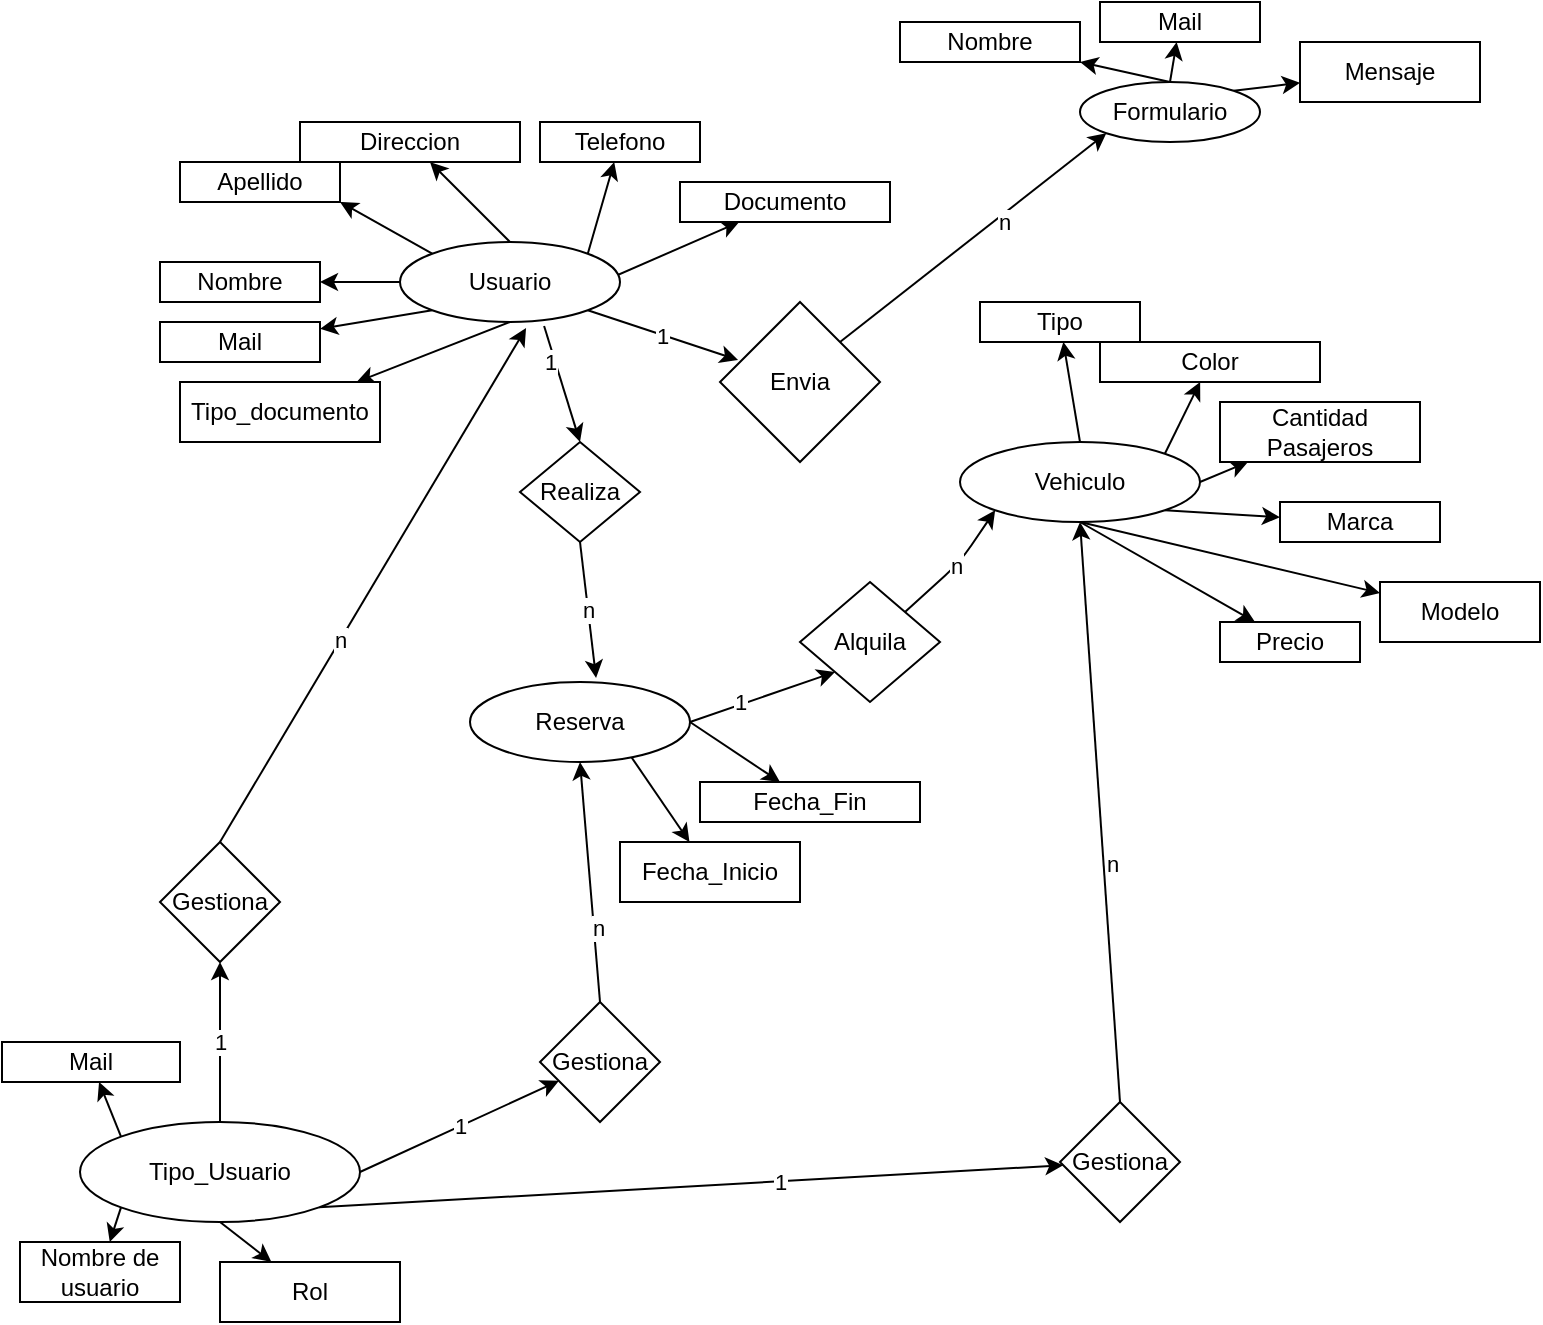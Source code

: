 <mxfile>
    <diagram id="rsptp2mNKG-hTKdjw22L" name="Página-1">
        <mxGraphModel dx="1130" dy="792" grid="1" gridSize="10" guides="1" tooltips="1" connect="1" arrows="1" fold="1" page="1" pageScale="1" pageWidth="827" pageHeight="1169" math="0" shadow="0">
            <root>
                <mxCell id="0"/>
                <mxCell id="1" parent="0"/>
                <mxCell id="104" style="edgeStyle=none;html=1;exitX=0;exitY=0;exitDx=0;exitDy=0;" edge="1" parent="1" source="101">
                    <mxGeometry relative="1" as="geometry">
                        <mxPoint x="170" y="120" as="targetPoint"/>
                    </mxGeometry>
                </mxCell>
                <mxCell id="107" style="edgeStyle=none;html=1;exitX=0.5;exitY=0;exitDx=0;exitDy=0;" edge="1" parent="1" source="101" target="108">
                    <mxGeometry relative="1" as="geometry">
                        <mxPoint x="210" y="110" as="targetPoint"/>
                    </mxGeometry>
                </mxCell>
                <mxCell id="109" style="edgeStyle=none;html=1;exitX=1;exitY=0;exitDx=0;exitDy=0;" edge="1" parent="1" source="101" target="110">
                    <mxGeometry relative="1" as="geometry">
                        <mxPoint x="290" y="100" as="targetPoint"/>
                    </mxGeometry>
                </mxCell>
                <mxCell id="111" style="edgeStyle=none;html=1;exitX=0;exitY=1;exitDx=0;exitDy=0;" edge="1" parent="1" source="101" target="112">
                    <mxGeometry relative="1" as="geometry">
                        <mxPoint x="180" y="190" as="targetPoint"/>
                    </mxGeometry>
                </mxCell>
                <mxCell id="113" style="edgeStyle=none;html=1;exitX=0.5;exitY=1;exitDx=0;exitDy=0;" edge="1" parent="1" source="101" target="114">
                    <mxGeometry relative="1" as="geometry">
                        <mxPoint x="190" y="210" as="targetPoint"/>
                    </mxGeometry>
                </mxCell>
                <mxCell id="115" style="edgeStyle=none;html=1;exitX=0.5;exitY=1;exitDx=0;exitDy=0;" edge="1" parent="1" source="101" target="116">
                    <mxGeometry relative="1" as="geometry">
                        <mxPoint x="255" y="210" as="targetPoint"/>
                    </mxGeometry>
                </mxCell>
                <mxCell id="136" style="edgeStyle=none;html=1;exitX=0.655;exitY=1.05;exitDx=0;exitDy=0;entryX=0.5;entryY=0;entryDx=0;entryDy=0;exitPerimeter=0;" edge="1" parent="1" source="101" target="135">
                    <mxGeometry relative="1" as="geometry"/>
                </mxCell>
                <mxCell id="140" value="1" style="edgeLabel;html=1;align=center;verticalAlign=middle;resizable=0;points=[];" vertex="1" connectable="0" parent="136">
                    <mxGeometry x="-0.405" y="-3" relative="1" as="geometry">
                        <mxPoint as="offset"/>
                    </mxGeometry>
                </mxCell>
                <mxCell id="154" value="1" style="edgeStyle=none;html=1;exitX=1;exitY=1;exitDx=0;exitDy=0;entryX=0.113;entryY=0.363;entryDx=0;entryDy=0;entryPerimeter=0;" edge="1" parent="1" source="101" target="153">
                    <mxGeometry relative="1" as="geometry"/>
                </mxCell>
                <mxCell id="101" value="Usuario" style="ellipse;whiteSpace=wrap;html=1;" vertex="1" parent="1">
                    <mxGeometry x="200" y="140" width="110" height="40" as="geometry"/>
                </mxCell>
                <mxCell id="102" value="" style="endArrow=classic;html=1;exitX=0;exitY=0.5;exitDx=0;exitDy=0;" edge="1" parent="1" source="101">
                    <mxGeometry width="50" height="50" relative="1" as="geometry">
                        <mxPoint x="410" y="380" as="sourcePoint"/>
                        <mxPoint x="160" y="160" as="targetPoint"/>
                    </mxGeometry>
                </mxCell>
                <mxCell id="103" value="Nombre" style="rounded=0;whiteSpace=wrap;html=1;" vertex="1" parent="1">
                    <mxGeometry x="80" y="150" width="80" height="20" as="geometry"/>
                </mxCell>
                <mxCell id="106" value="Apellido" style="rounded=0;whiteSpace=wrap;html=1;" vertex="1" parent="1">
                    <mxGeometry x="90" y="100" width="80" height="20" as="geometry"/>
                </mxCell>
                <mxCell id="108" value="Direccion" style="rounded=0;whiteSpace=wrap;html=1;" vertex="1" parent="1">
                    <mxGeometry x="150" y="80" width="110" height="20" as="geometry"/>
                </mxCell>
                <mxCell id="110" value="Telefono" style="rounded=0;whiteSpace=wrap;html=1;" vertex="1" parent="1">
                    <mxGeometry x="270" y="80" width="80" height="20" as="geometry"/>
                </mxCell>
                <mxCell id="112" value="Mail" style="rounded=0;whiteSpace=wrap;html=1;" vertex="1" parent="1">
                    <mxGeometry x="80" y="180" width="80" height="20" as="geometry"/>
                </mxCell>
                <mxCell id="114" value="Tipo_documento" style="rounded=0;whiteSpace=wrap;html=1;" vertex="1" parent="1">
                    <mxGeometry x="90" y="210" width="100" height="30" as="geometry"/>
                </mxCell>
                <mxCell id="116" value="Documento" style="rounded=0;whiteSpace=wrap;html=1;" vertex="1" parent="1">
                    <mxGeometry x="340" y="110" width="105" height="20" as="geometry"/>
                </mxCell>
                <mxCell id="118" style="edgeStyle=none;html=1;exitX=0.5;exitY=0;exitDx=0;exitDy=0;" edge="1" parent="1" source="117" target="119">
                    <mxGeometry relative="1" as="geometry">
                        <mxPoint x="550" y="200" as="targetPoint"/>
                    </mxGeometry>
                </mxCell>
                <mxCell id="120" style="edgeStyle=none;html=1;exitX=1;exitY=0;exitDx=0;exitDy=0;" edge="1" parent="1" source="117" target="121">
                    <mxGeometry relative="1" as="geometry">
                        <mxPoint x="610" y="220" as="targetPoint"/>
                    </mxGeometry>
                </mxCell>
                <mxCell id="122" style="edgeStyle=none;html=1;exitX=1;exitY=0.5;exitDx=0;exitDy=0;" edge="1" parent="1" source="117" target="123">
                    <mxGeometry relative="1" as="geometry">
                        <mxPoint x="620" y="250" as="targetPoint"/>
                    </mxGeometry>
                </mxCell>
                <mxCell id="124" style="edgeStyle=none;html=1;exitX=1;exitY=1;exitDx=0;exitDy=0;" edge="1" parent="1" source="117" target="125">
                    <mxGeometry relative="1" as="geometry">
                        <mxPoint x="620" y="290" as="targetPoint"/>
                    </mxGeometry>
                </mxCell>
                <mxCell id="126" style="edgeStyle=none;html=1;exitX=0.5;exitY=1;exitDx=0;exitDy=0;" edge="1" parent="1" source="117" target="127">
                    <mxGeometry relative="1" as="geometry">
                        <mxPoint x="640" y="310" as="targetPoint"/>
                    </mxGeometry>
                </mxCell>
                <mxCell id="128" style="edgeStyle=none;html=1;exitX=0.5;exitY=1;exitDx=0;exitDy=0;" edge="1" parent="1" source="117" target="129">
                    <mxGeometry relative="1" as="geometry">
                        <mxPoint x="540" y="300" as="targetPoint"/>
                    </mxGeometry>
                </mxCell>
                <mxCell id="117" value="Vehiculo" style="ellipse;whiteSpace=wrap;html=1;" vertex="1" parent="1">
                    <mxGeometry x="480" y="240" width="120" height="40" as="geometry"/>
                </mxCell>
                <mxCell id="119" value="Tipo" style="rounded=0;whiteSpace=wrap;html=1;" vertex="1" parent="1">
                    <mxGeometry x="490" y="170" width="80" height="20" as="geometry"/>
                </mxCell>
                <mxCell id="121" value="Color" style="rounded=0;whiteSpace=wrap;html=1;" vertex="1" parent="1">
                    <mxGeometry x="550" y="190" width="110" height="20" as="geometry"/>
                </mxCell>
                <mxCell id="123" value="Cantidad Pasajeros" style="rounded=0;whiteSpace=wrap;html=1;" vertex="1" parent="1">
                    <mxGeometry x="610" y="220" width="100" height="30" as="geometry"/>
                </mxCell>
                <mxCell id="125" value="Marca" style="rounded=0;whiteSpace=wrap;html=1;" vertex="1" parent="1">
                    <mxGeometry x="640" y="270" width="80" height="20" as="geometry"/>
                </mxCell>
                <mxCell id="127" value="Modelo" style="rounded=0;whiteSpace=wrap;html=1;" vertex="1" parent="1">
                    <mxGeometry x="690" y="310" width="80" height="30" as="geometry"/>
                </mxCell>
                <mxCell id="129" value="Precio" style="rounded=0;whiteSpace=wrap;html=1;" vertex="1" parent="1">
                    <mxGeometry x="610" y="330" width="70" height="20" as="geometry"/>
                </mxCell>
                <mxCell id="131" style="edgeStyle=none;html=1;exitX=0.5;exitY=0;exitDx=0;exitDy=0;" edge="1" parent="1" source="130" target="132">
                    <mxGeometry relative="1" as="geometry">
                        <mxPoint x="210" y="350" as="targetPoint"/>
                    </mxGeometry>
                </mxCell>
                <mxCell id="133" style="edgeStyle=none;html=1;exitX=1;exitY=0.5;exitDx=0;exitDy=0;" edge="1" parent="1" source="130" target="134">
                    <mxGeometry relative="1" as="geometry">
                        <mxPoint x="320" y="420" as="targetPoint"/>
                    </mxGeometry>
                </mxCell>
                <mxCell id="142" style="edgeStyle=none;html=1;exitX=1;exitY=0.5;exitDx=0;exitDy=0;entryX=0;entryY=1;entryDx=0;entryDy=0;" edge="1" parent="1" source="130" target="141">
                    <mxGeometry relative="1" as="geometry"/>
                </mxCell>
                <mxCell id="144" value="1" style="edgeLabel;html=1;align=center;verticalAlign=middle;resizable=0;points=[];" vertex="1" connectable="0" parent="142">
                    <mxGeometry x="-0.29" y="2" relative="1" as="geometry">
                        <mxPoint as="offset"/>
                    </mxGeometry>
                </mxCell>
                <mxCell id="130" value="Reserva" style="ellipse;whiteSpace=wrap;html=1;" vertex="1" parent="1">
                    <mxGeometry x="235" y="360" width="110" height="40" as="geometry"/>
                </mxCell>
                <mxCell id="132" value="Fecha_Inicio" style="rounded=0;whiteSpace=wrap;html=1;" vertex="1" parent="1">
                    <mxGeometry x="310" y="440" width="90" height="30" as="geometry"/>
                </mxCell>
                <mxCell id="134" value="Fecha_Fin" style="rounded=0;whiteSpace=wrap;html=1;" vertex="1" parent="1">
                    <mxGeometry x="350" y="410" width="110" height="20" as="geometry"/>
                </mxCell>
                <mxCell id="137" value="n" style="edgeStyle=none;html=1;exitX=0.5;exitY=1;exitDx=0;exitDy=0;entryX=0.573;entryY=-0.05;entryDx=0;entryDy=0;entryPerimeter=0;" edge="1" parent="1" source="135" target="130">
                    <mxGeometry relative="1" as="geometry"/>
                </mxCell>
                <mxCell id="135" value="Realiza" style="rhombus;whiteSpace=wrap;html=1;" vertex="1" parent="1">
                    <mxGeometry x="260" y="240" width="60" height="50" as="geometry"/>
                </mxCell>
                <mxCell id="143" value="n" style="edgeStyle=none;html=1;exitX=1;exitY=0;exitDx=0;exitDy=0;entryX=0;entryY=1;entryDx=0;entryDy=0;" edge="1" parent="1" source="141" target="117">
                    <mxGeometry relative="1" as="geometry">
                        <Array as="points">
                            <mxPoint x="480" y="300"/>
                        </Array>
                    </mxGeometry>
                </mxCell>
                <mxCell id="141" value="Alquila" style="rhombus;whiteSpace=wrap;html=1;" vertex="1" parent="1">
                    <mxGeometry x="400" y="310" width="70" height="60" as="geometry"/>
                </mxCell>
                <mxCell id="146" style="edgeStyle=none;html=1;exitX=0.5;exitY=0;exitDx=0;exitDy=0;" edge="1" parent="1" source="145" target="147">
                    <mxGeometry relative="1" as="geometry">
                        <mxPoint x="400" y="180" as="targetPoint"/>
                    </mxGeometry>
                </mxCell>
                <mxCell id="149" style="edgeStyle=none;html=1;exitX=0.5;exitY=0;exitDx=0;exitDy=0;" edge="1" parent="1" source="145" target="150">
                    <mxGeometry relative="1" as="geometry">
                        <mxPoint x="600" y="50" as="targetPoint"/>
                    </mxGeometry>
                </mxCell>
                <mxCell id="151" style="edgeStyle=none;html=1;exitX=1;exitY=0;exitDx=0;exitDy=0;" edge="1" parent="1" source="145" target="152">
                    <mxGeometry relative="1" as="geometry">
                        <mxPoint x="640" y="60" as="targetPoint"/>
                    </mxGeometry>
                </mxCell>
                <mxCell id="145" value="Formulario" style="ellipse;whiteSpace=wrap;html=1;" vertex="1" parent="1">
                    <mxGeometry x="540" y="60" width="90" height="30" as="geometry"/>
                </mxCell>
                <mxCell id="147" value="Nombre" style="rounded=0;whiteSpace=wrap;html=1;" vertex="1" parent="1">
                    <mxGeometry x="450" y="30" width="90" height="20" as="geometry"/>
                </mxCell>
                <mxCell id="150" value="Mail" style="rounded=0;whiteSpace=wrap;html=1;" vertex="1" parent="1">
                    <mxGeometry x="550" y="20" width="80" height="20" as="geometry"/>
                </mxCell>
                <mxCell id="152" value="Mensaje" style="rounded=0;whiteSpace=wrap;html=1;" vertex="1" parent="1">
                    <mxGeometry x="650" y="40" width="90" height="30" as="geometry"/>
                </mxCell>
                <mxCell id="155" style="edgeStyle=none;html=1;exitX=1;exitY=0;exitDx=0;exitDy=0;entryX=0;entryY=1;entryDx=0;entryDy=0;" edge="1" parent="1" source="153" target="145">
                    <mxGeometry relative="1" as="geometry"/>
                </mxCell>
                <mxCell id="156" value="n" style="edgeLabel;html=1;align=center;verticalAlign=middle;resizable=0;points=[];" vertex="1" connectable="0" parent="155">
                    <mxGeometry x="0.191" y="-3" relative="1" as="geometry">
                        <mxPoint as="offset"/>
                    </mxGeometry>
                </mxCell>
                <mxCell id="153" value="Envia" style="rhombus;whiteSpace=wrap;html=1;" vertex="1" parent="1">
                    <mxGeometry x="360" y="170" width="80" height="80" as="geometry"/>
                </mxCell>
                <mxCell id="168" value="1" style="edgeStyle=none;html=1;exitX=0.5;exitY=0;exitDx=0;exitDy=0;entryX=0.5;entryY=1;entryDx=0;entryDy=0;" edge="1" parent="1" source="157" target="165">
                    <mxGeometry relative="1" as="geometry"/>
                </mxCell>
                <mxCell id="170" value="1" style="edgeStyle=none;html=1;exitX=1;exitY=0.5;exitDx=0;exitDy=0;" edge="1" parent="1" source="157" target="166">
                    <mxGeometry relative="1" as="geometry"/>
                </mxCell>
                <mxCell id="172" style="edgeStyle=none;html=1;exitX=1;exitY=1;exitDx=0;exitDy=0;" edge="1" parent="1" source="157" target="167">
                    <mxGeometry relative="1" as="geometry"/>
                </mxCell>
                <mxCell id="177" value="1" style="edgeLabel;html=1;align=center;verticalAlign=middle;resizable=0;points=[];" vertex="1" connectable="0" parent="172">
                    <mxGeometry x="0.239" relative="1" as="geometry">
                        <mxPoint as="offset"/>
                    </mxGeometry>
                </mxCell>
                <mxCell id="181" style="edgeStyle=none;html=1;exitX=0;exitY=1;exitDx=0;exitDy=0;" edge="1" parent="1" source="157" target="182">
                    <mxGeometry relative="1" as="geometry">
                        <mxPoint x="50" y="640" as="targetPoint"/>
                    </mxGeometry>
                </mxCell>
                <mxCell id="183" style="edgeStyle=none;html=1;exitX=0;exitY=0;exitDx=0;exitDy=0;" edge="1" parent="1" source="157" target="184">
                    <mxGeometry relative="1" as="geometry">
                        <mxPoint x="61" y="570" as="targetPoint"/>
                    </mxGeometry>
                </mxCell>
                <mxCell id="185" style="edgeStyle=none;html=1;exitX=0.5;exitY=1;exitDx=0;exitDy=0;" edge="1" parent="1" source="157" target="186">
                    <mxGeometry relative="1" as="geometry">
                        <mxPoint x="140" y="670" as="targetPoint"/>
                    </mxGeometry>
                </mxCell>
                <mxCell id="157" value="Tipo_Usuario" style="ellipse;whiteSpace=wrap;html=1;" vertex="1" parent="1">
                    <mxGeometry x="40" y="580" width="140" height="50" as="geometry"/>
                </mxCell>
                <mxCell id="169" style="edgeStyle=none;html=1;exitX=0.5;exitY=0;exitDx=0;exitDy=0;entryX=0.573;entryY=1.075;entryDx=0;entryDy=0;entryPerimeter=0;" edge="1" parent="1" source="165" target="101">
                    <mxGeometry relative="1" as="geometry"/>
                </mxCell>
                <mxCell id="175" value="n" style="edgeLabel;html=1;align=center;verticalAlign=middle;resizable=0;points=[];" vertex="1" connectable="0" parent="169">
                    <mxGeometry x="-0.214" relative="1" as="geometry">
                        <mxPoint as="offset"/>
                    </mxGeometry>
                </mxCell>
                <mxCell id="165" value="Gestiona" style="rhombus;whiteSpace=wrap;html=1;" vertex="1" parent="1">
                    <mxGeometry x="80" y="440" width="60" height="60" as="geometry"/>
                </mxCell>
                <mxCell id="171" style="edgeStyle=none;html=1;exitX=0.5;exitY=0;exitDx=0;exitDy=0;entryX=0.5;entryY=1;entryDx=0;entryDy=0;" edge="1" parent="1" source="166" target="130">
                    <mxGeometry relative="1" as="geometry"/>
                </mxCell>
                <mxCell id="176" value="n" style="edgeLabel;html=1;align=center;verticalAlign=middle;resizable=0;points=[];" vertex="1" connectable="0" parent="171">
                    <mxGeometry x="-0.386" y="-2" relative="1" as="geometry">
                        <mxPoint as="offset"/>
                    </mxGeometry>
                </mxCell>
                <mxCell id="166" value="Gestiona" style="rhombus;whiteSpace=wrap;html=1;" vertex="1" parent="1">
                    <mxGeometry x="270" y="520" width="60" height="60" as="geometry"/>
                </mxCell>
                <mxCell id="173" style="edgeStyle=none;html=1;exitX=0.5;exitY=0;exitDx=0;exitDy=0;entryX=0.5;entryY=1;entryDx=0;entryDy=0;" edge="1" parent="1" source="167" target="117">
                    <mxGeometry relative="1" as="geometry"/>
                </mxCell>
                <mxCell id="178" value="n" style="edgeLabel;html=1;align=center;verticalAlign=middle;resizable=0;points=[];" vertex="1" connectable="0" parent="173">
                    <mxGeometry x="-0.181" y="-4" relative="1" as="geometry">
                        <mxPoint as="offset"/>
                    </mxGeometry>
                </mxCell>
                <mxCell id="167" value="Gestiona" style="rhombus;whiteSpace=wrap;html=1;" vertex="1" parent="1">
                    <mxGeometry x="530" y="570" width="60" height="60" as="geometry"/>
                </mxCell>
                <mxCell id="182" value="Nombre de usuario" style="rounded=0;whiteSpace=wrap;html=1;" vertex="1" parent="1">
                    <mxGeometry x="10" y="640" width="80" height="30" as="geometry"/>
                </mxCell>
                <mxCell id="184" value="Mail" style="rounded=0;whiteSpace=wrap;html=1;" vertex="1" parent="1">
                    <mxGeometry x="1" y="540" width="89" height="20" as="geometry"/>
                </mxCell>
                <mxCell id="186" value="Rol" style="rounded=0;whiteSpace=wrap;html=1;" vertex="1" parent="1">
                    <mxGeometry x="110" y="650" width="90" height="30" as="geometry"/>
                </mxCell>
            </root>
        </mxGraphModel>
    </diagram>
</mxfile>